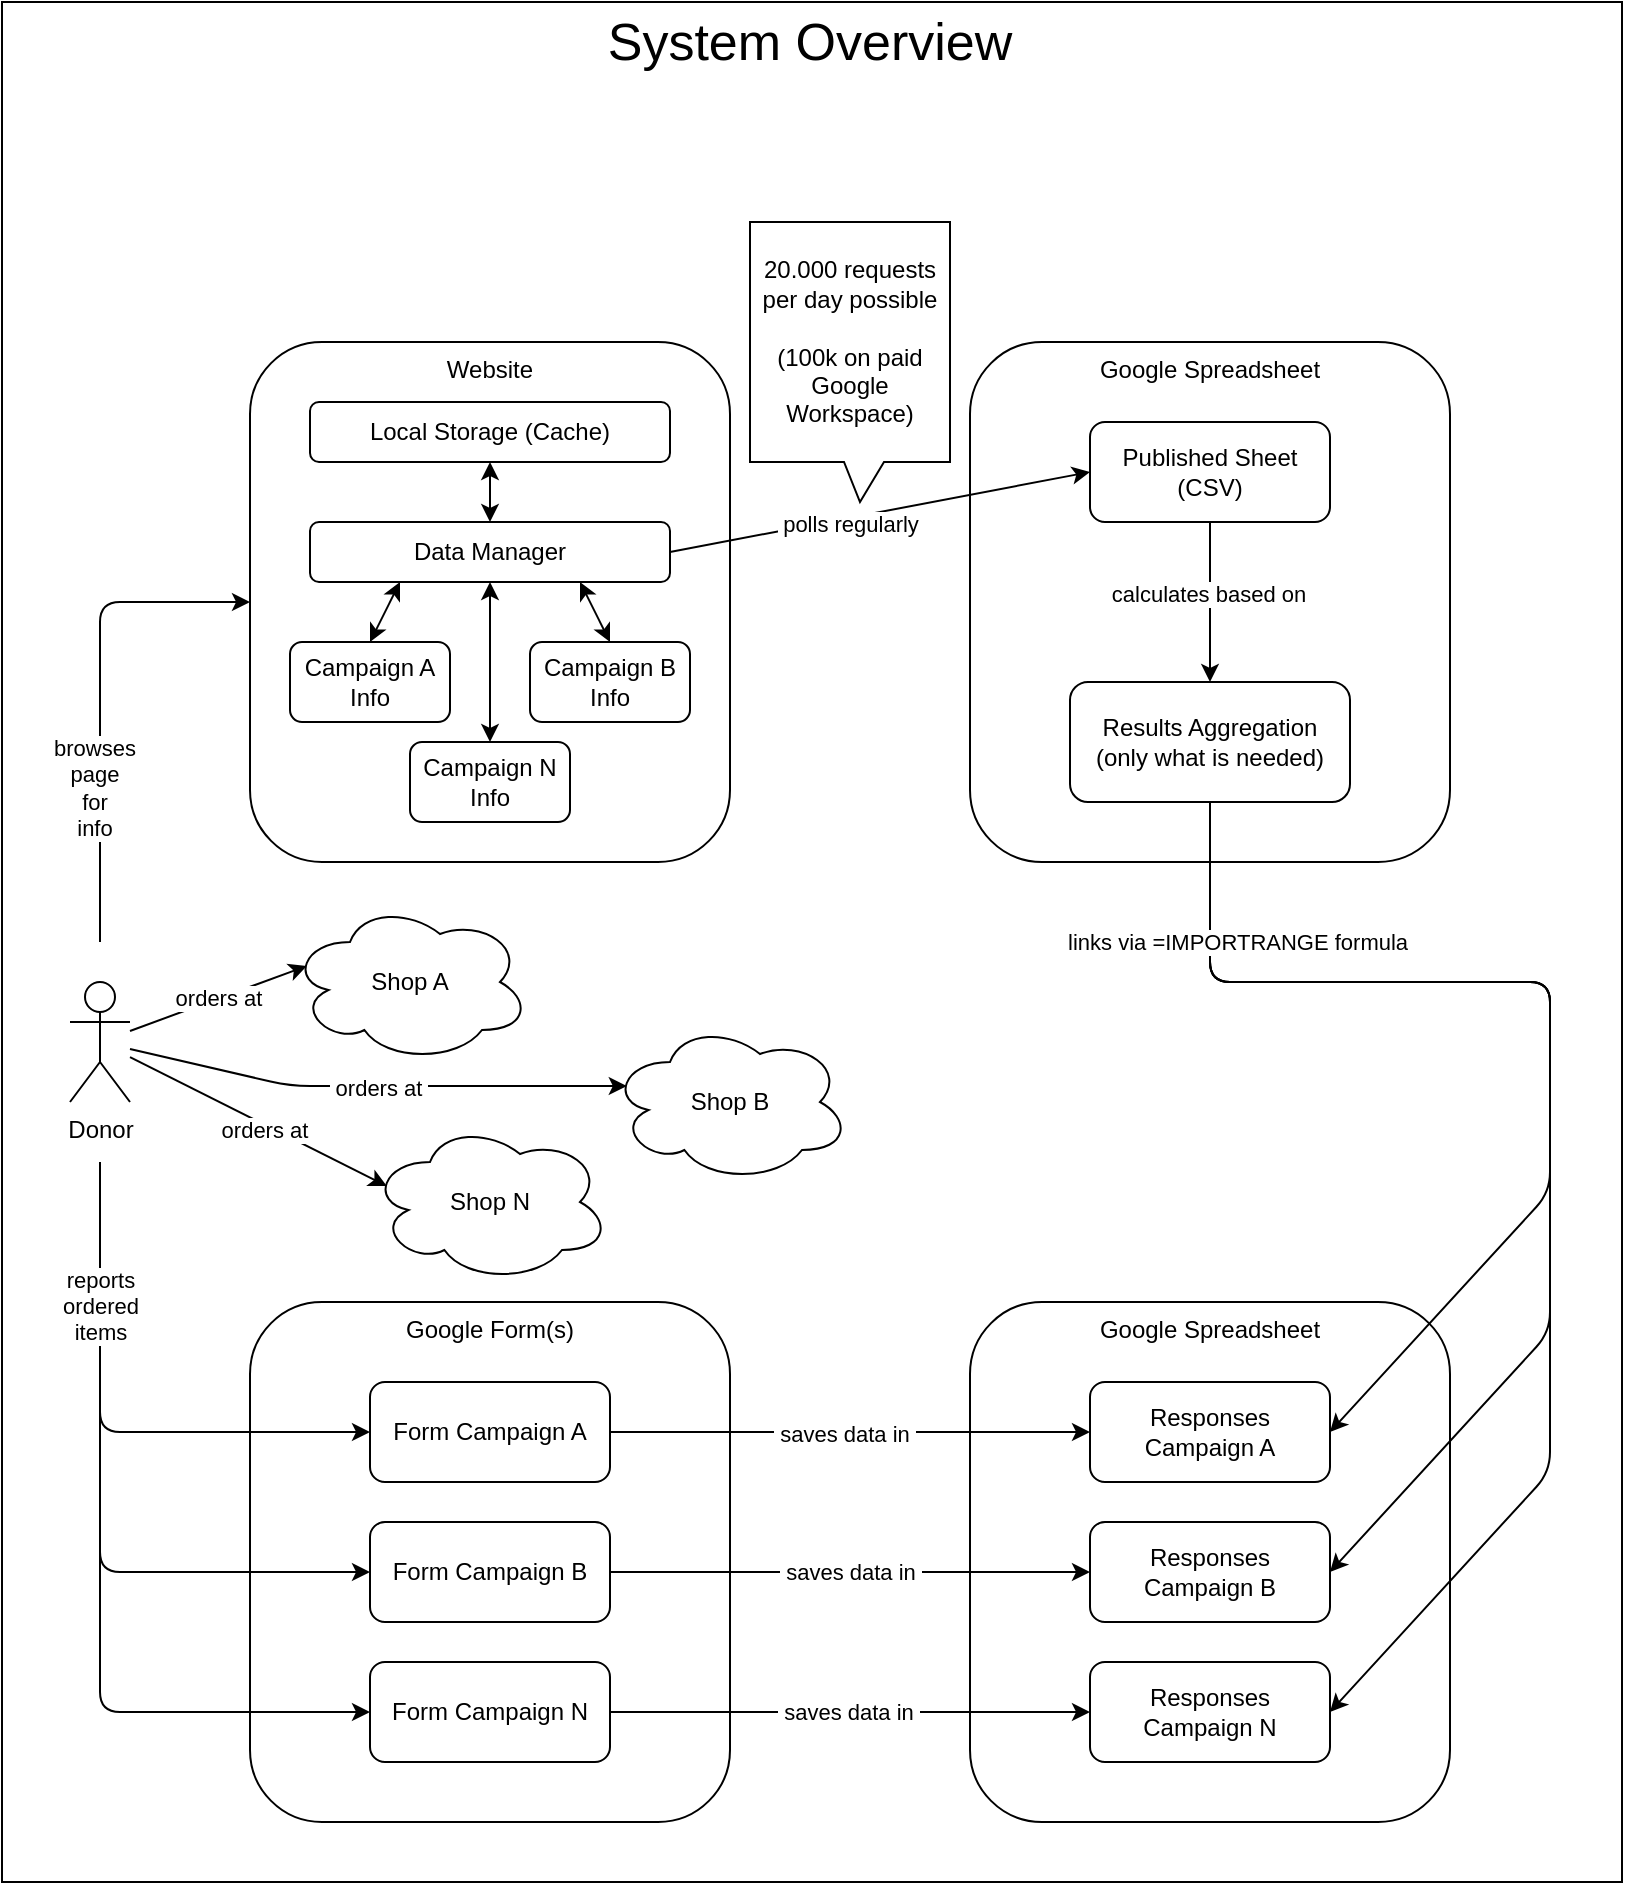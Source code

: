 <mxfile>
    <diagram id="3cyJ6WYlgTf7S6inCSfX" name="Page-1">
        <mxGraphModel dx="1214" dy="1030" grid="1" gridSize="10" guides="1" tooltips="1" connect="1" arrows="1" fold="1" page="1" pageScale="1" pageWidth="827" pageHeight="1169" math="0" shadow="0">
            <root>
                <mxCell id="0"/>
                <mxCell id="1" parent="0"/>
                <mxCell id="60" value="" style="rounded=0;whiteSpace=wrap;html=1;" vertex="1" parent="1">
                    <mxGeometry x="10" y="40" width="810" height="940" as="geometry"/>
                </mxCell>
                <mxCell id="3" value="Website" style="rounded=1;whiteSpace=wrap;html=1;verticalAlign=top;" parent="1" vertex="1">
                    <mxGeometry x="134" y="210" width="240" height="260" as="geometry"/>
                </mxCell>
                <mxCell id="4" value="Google Spreadsheet" style="rounded=1;whiteSpace=wrap;html=1;verticalAlign=top;" parent="1" vertex="1">
                    <mxGeometry x="494" y="210" width="240" height="260" as="geometry"/>
                </mxCell>
                <mxCell id="5" value="Google Spreadsheet" style="rounded=1;whiteSpace=wrap;html=1;verticalAlign=top;" parent="1" vertex="1">
                    <mxGeometry x="494" y="690" width="240" height="260" as="geometry"/>
                </mxCell>
                <mxCell id="6" value="Google Form(s)" style="rounded=1;whiteSpace=wrap;html=1;verticalAlign=top;" parent="1" vertex="1">
                    <mxGeometry x="134" y="690" width="240" height="260" as="geometry"/>
                </mxCell>
                <mxCell id="11" style="edgeStyle=none;html=1;entryX=0;entryY=0.5;entryDx=0;entryDy=0;exitX=1;exitY=0.5;exitDx=0;exitDy=0;" parent="1" source="23" target="10" edge="1">
                    <mxGeometry relative="1" as="geometry">
                        <mxPoint x="384" y="303" as="sourcePoint"/>
                    </mxGeometry>
                </mxCell>
                <mxCell id="12" value="&amp;nbsp;polls regularly&amp;nbsp;" style="edgeLabel;html=1;align=center;verticalAlign=middle;resizable=0;points=[];" parent="11" vertex="1" connectable="0">
                    <mxGeometry x="-0.169" y="-1" relative="1" as="geometry">
                        <mxPoint x="2" y="1" as="offset"/>
                    </mxGeometry>
                </mxCell>
                <mxCell id="25" style="edgeStyle=none;html=1;exitX=0.5;exitY=0;exitDx=0;exitDy=0;entryX=0.25;entryY=1;entryDx=0;entryDy=0;startArrow=classic;startFill=1;endArrow=classic;endFill=1;" parent="1" source="7" target="23" edge="1">
                    <mxGeometry relative="1" as="geometry"/>
                </mxCell>
                <mxCell id="7" value="Campaign A Info" style="rounded=1;whiteSpace=wrap;html=1;verticalAlign=middle;" parent="1" vertex="1">
                    <mxGeometry x="154" y="360" width="80" height="40" as="geometry"/>
                </mxCell>
                <mxCell id="41" style="edgeStyle=none;html=1;entryX=0;entryY=0.5;entryDx=0;entryDy=0;startArrow=none;startFill=0;endArrow=classic;endFill=1;" parent="1" target="3" edge="1">
                    <mxGeometry relative="1" as="geometry">
                        <mxPoint x="59" y="510" as="sourcePoint"/>
                        <Array as="points">
                            <mxPoint x="59" y="340"/>
                        </Array>
                    </mxGeometry>
                </mxCell>
                <mxCell id="42" value="browses&lt;br&gt;page&lt;br&gt;for&lt;br&gt;info" style="edgeLabel;html=1;align=center;verticalAlign=middle;resizable=0;points=[];" parent="41" vertex="1" connectable="0">
                    <mxGeometry x="-0.372" y="3" relative="1" as="geometry">
                        <mxPoint as="offset"/>
                    </mxGeometry>
                </mxCell>
                <mxCell id="46" value="&amp;nbsp;orders at&amp;nbsp;" style="edgeStyle=none;html=1;entryX=0.07;entryY=0.4;entryDx=0;entryDy=0;entryPerimeter=0;startArrow=none;startFill=0;endArrow=classic;endFill=1;" parent="1" source="8" target="43" edge="1">
                    <mxGeometry relative="1" as="geometry"/>
                </mxCell>
                <mxCell id="47" style="edgeStyle=none;html=1;entryX=0.07;entryY=0.4;entryDx=0;entryDy=0;entryPerimeter=0;startArrow=none;startFill=0;endArrow=classic;endFill=1;" parent="1" source="8" target="44" edge="1">
                    <mxGeometry relative="1" as="geometry">
                        <Array as="points">
                            <mxPoint x="154" y="582"/>
                        </Array>
                    </mxGeometry>
                </mxCell>
                <mxCell id="49" value="&amp;nbsp;orders at&amp;nbsp;" style="edgeLabel;html=1;align=center;verticalAlign=middle;resizable=0;points=[];" parent="47" vertex="1" connectable="0">
                    <mxGeometry x="0.006" y="-1" relative="1" as="geometry">
                        <mxPoint as="offset"/>
                    </mxGeometry>
                </mxCell>
                <mxCell id="48" style="edgeStyle=none;html=1;entryX=0.07;entryY=0.4;entryDx=0;entryDy=0;entryPerimeter=0;startArrow=none;startFill=0;endArrow=classic;endFill=1;" parent="1" source="8" target="45" edge="1">
                    <mxGeometry relative="1" as="geometry"/>
                </mxCell>
                <mxCell id="50" value="&amp;nbsp;orders at&amp;nbsp;" style="edgeLabel;html=1;align=center;verticalAlign=middle;resizable=0;points=[];" parent="48" vertex="1" connectable="0">
                    <mxGeometry x="0.055" y="-2" relative="1" as="geometry">
                        <mxPoint as="offset"/>
                    </mxGeometry>
                </mxCell>
                <mxCell id="51" style="edgeStyle=none;html=1;entryX=0;entryY=0.5;entryDx=0;entryDy=0;startArrow=none;startFill=0;endArrow=classic;endFill=1;" parent="1" target="16" edge="1">
                    <mxGeometry relative="1" as="geometry">
                        <mxPoint x="59" y="620" as="sourcePoint"/>
                        <Array as="points">
                            <mxPoint x="59" y="755"/>
                        </Array>
                    </mxGeometry>
                </mxCell>
                <mxCell id="8" value="Donor" style="shape=umlActor;verticalLabelPosition=bottom;verticalAlign=top;html=1;outlineConnect=0;" parent="1" vertex="1">
                    <mxGeometry x="44" y="530" width="30" height="60" as="geometry"/>
                </mxCell>
                <mxCell id="14" style="edgeStyle=none;html=1;entryX=0.5;entryY=0;entryDx=0;entryDy=0;" parent="1" source="10" target="13" edge="1">
                    <mxGeometry relative="1" as="geometry"/>
                </mxCell>
                <mxCell id="15" value="calculates based on" style="edgeLabel;html=1;align=center;verticalAlign=middle;resizable=0;points=[];" parent="14" vertex="1" connectable="0">
                    <mxGeometry x="-0.097" y="-1" relative="1" as="geometry">
                        <mxPoint as="offset"/>
                    </mxGeometry>
                </mxCell>
                <mxCell id="10" value="Published Sheet&lt;br&gt;(CSV)" style="rounded=1;whiteSpace=wrap;html=1;verticalAlign=middle;" parent="1" vertex="1">
                    <mxGeometry x="554" y="250" width="120" height="50" as="geometry"/>
                </mxCell>
                <mxCell id="36" style="edgeStyle=none;html=1;exitX=0.5;exitY=1;exitDx=0;exitDy=0;entryX=1;entryY=0.5;entryDx=0;entryDy=0;startArrow=none;startFill=0;endArrow=classic;endFill=1;" parent="1" source="13" target="28" edge="1">
                    <mxGeometry relative="1" as="geometry">
                        <Array as="points">
                            <mxPoint x="614" y="530"/>
                            <mxPoint x="784" y="530"/>
                            <mxPoint x="784" y="635"/>
                        </Array>
                    </mxGeometry>
                </mxCell>
                <mxCell id="37" style="edgeStyle=none;html=1;exitX=0.5;exitY=1;exitDx=0;exitDy=0;entryX=1;entryY=0.5;entryDx=0;entryDy=0;startArrow=none;startFill=0;endArrow=classic;endFill=1;" parent="1" source="13" target="29" edge="1">
                    <mxGeometry relative="1" as="geometry">
                        <Array as="points">
                            <mxPoint x="614" y="530"/>
                            <mxPoint x="784" y="530"/>
                            <mxPoint x="784" y="705"/>
                        </Array>
                    </mxGeometry>
                </mxCell>
                <mxCell id="38" style="edgeStyle=none;html=1;entryX=1;entryY=0.5;entryDx=0;entryDy=0;startArrow=none;startFill=0;endArrow=classic;endFill=1;" parent="1" source="13" target="30" edge="1">
                    <mxGeometry relative="1" as="geometry">
                        <Array as="points">
                            <mxPoint x="614" y="530"/>
                            <mxPoint x="784" y="530"/>
                            <mxPoint x="784" y="775"/>
                        </Array>
                    </mxGeometry>
                </mxCell>
                <mxCell id="39" value="&amp;nbsp;links via =IMPORTRANGE formula" style="edgeLabel;html=1;align=center;verticalAlign=middle;resizable=0;points=[];" parent="38" vertex="1" connectable="0">
                    <mxGeometry x="-0.555" y="-1" relative="1" as="geometry">
                        <mxPoint x="-47" y="-21" as="offset"/>
                    </mxGeometry>
                </mxCell>
                <mxCell id="13" value="Results Aggregation&lt;br&gt;(only what is needed)" style="rounded=1;whiteSpace=wrap;html=1;verticalAlign=middle;" parent="1" vertex="1">
                    <mxGeometry x="544" y="380" width="140" height="60" as="geometry"/>
                </mxCell>
                <mxCell id="31" style="edgeStyle=none;html=1;exitX=1;exitY=0.5;exitDx=0;exitDy=0;entryX=0;entryY=0.5;entryDx=0;entryDy=0;startArrow=none;startFill=0;endArrow=classic;endFill=1;" parent="1" source="16" target="28" edge="1">
                    <mxGeometry relative="1" as="geometry"/>
                </mxCell>
                <mxCell id="34" value="&amp;nbsp;saves data in&amp;nbsp;" style="edgeLabel;html=1;align=center;verticalAlign=middle;resizable=0;points=[];" parent="31" vertex="1" connectable="0">
                    <mxGeometry x="-0.027" y="-1" relative="1" as="geometry">
                        <mxPoint as="offset"/>
                    </mxGeometry>
                </mxCell>
                <mxCell id="16" value="Form Campaign A" style="rounded=1;whiteSpace=wrap;html=1;verticalAlign=middle;" parent="1" vertex="1">
                    <mxGeometry x="194" y="730" width="120" height="50" as="geometry"/>
                </mxCell>
                <mxCell id="32" value="&amp;nbsp;saves data in&amp;nbsp;" style="edgeStyle=none;html=1;entryX=0;entryY=0.5;entryDx=0;entryDy=0;startArrow=none;startFill=0;endArrow=classic;endFill=1;" parent="1" source="17" target="29" edge="1">
                    <mxGeometry relative="1" as="geometry"/>
                </mxCell>
                <mxCell id="17" value="Form Campaign B" style="rounded=1;whiteSpace=wrap;html=1;verticalAlign=middle;" parent="1" vertex="1">
                    <mxGeometry x="194" y="800" width="120" height="50" as="geometry"/>
                </mxCell>
                <mxCell id="33" style="edgeStyle=none;html=1;startArrow=none;startFill=0;endArrow=classic;endFill=1;entryX=0;entryY=0.5;entryDx=0;entryDy=0;" parent="1" source="18" target="30" edge="1">
                    <mxGeometry relative="1" as="geometry"/>
                </mxCell>
                <mxCell id="35" value="&amp;nbsp;saves data in&amp;nbsp;" style="edgeLabel;html=1;align=center;verticalAlign=middle;resizable=0;points=[];" parent="33" vertex="1" connectable="0">
                    <mxGeometry x="-0.01" relative="1" as="geometry">
                        <mxPoint as="offset"/>
                    </mxGeometry>
                </mxCell>
                <mxCell id="18" value="Form Campaign N" style="rounded=1;whiteSpace=wrap;html=1;verticalAlign=middle;" parent="1" vertex="1">
                    <mxGeometry x="194" y="870" width="120" height="50" as="geometry"/>
                </mxCell>
                <mxCell id="19" value="Local Storage (Cache)" style="rounded=1;whiteSpace=wrap;html=1;verticalAlign=middle;" parent="1" vertex="1">
                    <mxGeometry x="164" y="240" width="180" height="30" as="geometry"/>
                </mxCell>
                <mxCell id="26" style="edgeStyle=none;html=1;exitX=0.5;exitY=0;exitDx=0;exitDy=0;entryX=0.75;entryY=1;entryDx=0;entryDy=0;startArrow=classic;startFill=1;endArrow=classic;endFill=1;" parent="1" source="20" target="23" edge="1">
                    <mxGeometry relative="1" as="geometry"/>
                </mxCell>
                <mxCell id="20" value="Campaign B Info" style="rounded=1;whiteSpace=wrap;html=1;verticalAlign=middle;" parent="1" vertex="1">
                    <mxGeometry x="274" y="360" width="80" height="40" as="geometry"/>
                </mxCell>
                <mxCell id="27" style="edgeStyle=none;html=1;exitX=0.5;exitY=0;exitDx=0;exitDy=0;entryX=0.5;entryY=1;entryDx=0;entryDy=0;startArrow=classic;startFill=1;endArrow=classic;endFill=1;" parent="1" source="21" target="23" edge="1">
                    <mxGeometry relative="1" as="geometry"/>
                </mxCell>
                <mxCell id="21" value="Campaign N Info" style="rounded=1;whiteSpace=wrap;html=1;verticalAlign=middle;" parent="1" vertex="1">
                    <mxGeometry x="214" y="410" width="80" height="40" as="geometry"/>
                </mxCell>
                <mxCell id="24" style="edgeStyle=none;html=1;entryX=0.5;entryY=1;entryDx=0;entryDy=0;startArrow=classic;startFill=1;endArrow=classic;endFill=1;" parent="1" source="23" target="19" edge="1">
                    <mxGeometry relative="1" as="geometry"/>
                </mxCell>
                <mxCell id="23" value="Data Manager" style="rounded=1;whiteSpace=wrap;html=1;verticalAlign=middle;" parent="1" vertex="1">
                    <mxGeometry x="164" y="300" width="180" height="30" as="geometry"/>
                </mxCell>
                <mxCell id="28" value="Responses&lt;br&gt;Campaign A" style="rounded=1;whiteSpace=wrap;html=1;verticalAlign=middle;" parent="1" vertex="1">
                    <mxGeometry x="554" y="730" width="120" height="50" as="geometry"/>
                </mxCell>
                <mxCell id="29" value="Responses&lt;br&gt;Campaign B" style="rounded=1;whiteSpace=wrap;html=1;verticalAlign=middle;" parent="1" vertex="1">
                    <mxGeometry x="554" y="800" width="120" height="50" as="geometry"/>
                </mxCell>
                <mxCell id="30" value="Responses&lt;br&gt;Campaign N" style="rounded=1;whiteSpace=wrap;html=1;verticalAlign=middle;" parent="1" vertex="1">
                    <mxGeometry x="554" y="870" width="120" height="50" as="geometry"/>
                </mxCell>
                <mxCell id="40" value="20.000 requests per day possible&lt;br&gt;&lt;br&gt;(100k on paid Google Workspace)" style="shape=callout;whiteSpace=wrap;html=1;perimeter=calloutPerimeter;size=20;position=0.47;position2=0.55;base=20;" parent="1" vertex="1">
                    <mxGeometry x="384" y="150" width="100" height="140" as="geometry"/>
                </mxCell>
                <mxCell id="43" value="Shop A" style="ellipse;shape=cloud;whiteSpace=wrap;html=1;" parent="1" vertex="1">
                    <mxGeometry x="154" y="490" width="120" height="80" as="geometry"/>
                </mxCell>
                <mxCell id="44" value="Shop B" style="ellipse;shape=cloud;whiteSpace=wrap;html=1;" parent="1" vertex="1">
                    <mxGeometry x="314" y="550" width="120" height="80" as="geometry"/>
                </mxCell>
                <mxCell id="45" value="Shop N" style="ellipse;shape=cloud;whiteSpace=wrap;html=1;" parent="1" vertex="1">
                    <mxGeometry x="194" y="600" width="120" height="80" as="geometry"/>
                </mxCell>
                <mxCell id="52" style="edgeStyle=none;html=1;entryX=0;entryY=0.5;entryDx=0;entryDy=0;startArrow=none;startFill=0;endArrow=classic;endFill=1;" parent="1" target="17" edge="1">
                    <mxGeometry relative="1" as="geometry">
                        <mxPoint x="59" y="620" as="sourcePoint"/>
                        <mxPoint x="194" y="755" as="targetPoint"/>
                        <Array as="points">
                            <mxPoint x="59" y="825"/>
                        </Array>
                    </mxGeometry>
                </mxCell>
                <mxCell id="57" style="edgeStyle=none;html=1;entryX=0;entryY=0.5;entryDx=0;entryDy=0;startArrow=none;startFill=0;endArrow=classic;endFill=1;" parent="1" target="18" edge="1">
                    <mxGeometry relative="1" as="geometry">
                        <mxPoint x="59" y="620" as="sourcePoint"/>
                        <mxPoint x="194" y="825" as="targetPoint"/>
                        <Array as="points">
                            <mxPoint x="59" y="895"/>
                        </Array>
                    </mxGeometry>
                </mxCell>
                <mxCell id="58" value="reports&lt;br&gt;ordered&lt;br&gt;items" style="edgeLabel;html=1;align=center;verticalAlign=middle;resizable=0;points=[];" parent="57" vertex="1" connectable="0">
                    <mxGeometry x="-0.652" relative="1" as="geometry">
                        <mxPoint as="offset"/>
                    </mxGeometry>
                </mxCell>
                <mxCell id="59" value="System Overview" style="text;html=1;strokeColor=none;fillColor=none;align=center;verticalAlign=middle;whiteSpace=wrap;rounded=0;fontSize=26;" parent="1" vertex="1">
                    <mxGeometry x="301" y="40" width="226" height="40" as="geometry"/>
                </mxCell>
            </root>
        </mxGraphModel>
    </diagram>
</mxfile>